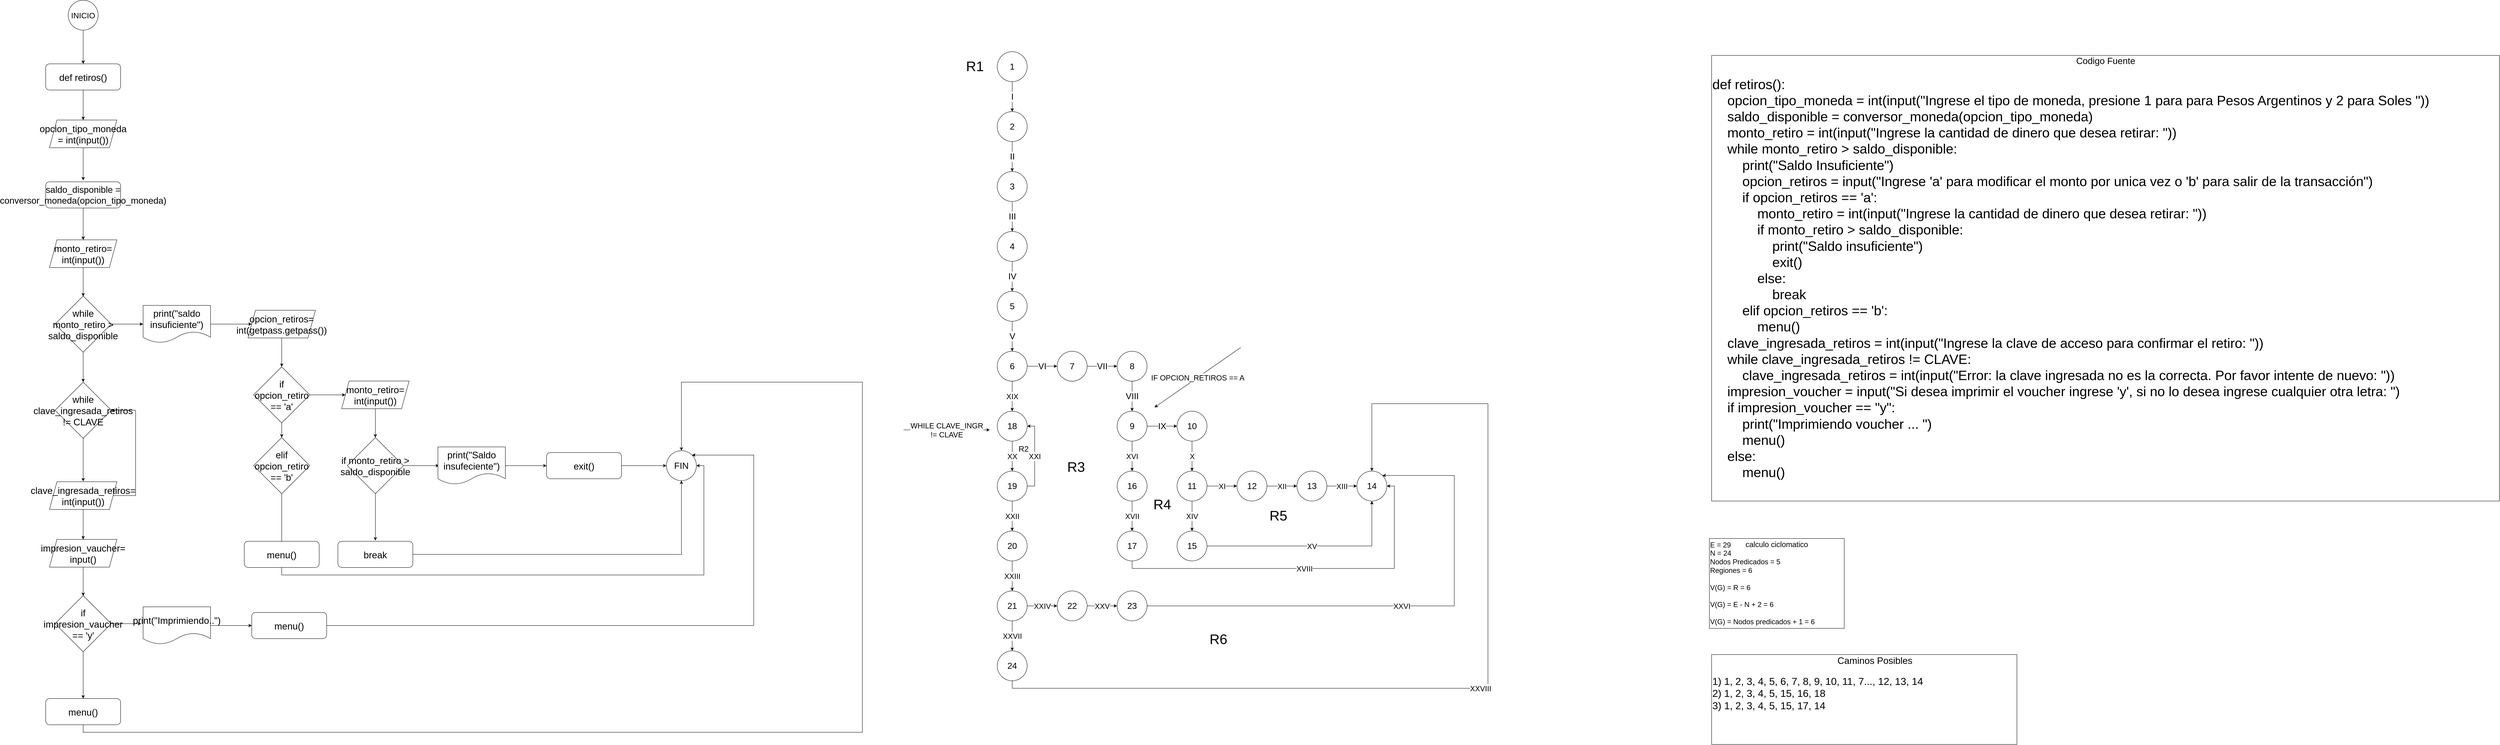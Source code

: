 <mxfile version="19.0.3" type="device"><diagram id="i-5slKXakdpzeMEFdDbD" name="Página-1"><mxGraphModel dx="5374" dy="3012" grid="1" gridSize="10" guides="1" tooltips="1" connect="1" arrows="1" fold="1" page="1" pageScale="1" pageWidth="827" pageHeight="1169" math="0" shadow="0"><root><mxCell id="0"/><mxCell id="1" parent="0"/><mxCell id="7NtYbs3Gz-baKqPYX3WE-1" value="&lt;div&gt;def retiros():&lt;/div&gt;&lt;div&gt;&amp;nbsp; &amp;nbsp; opcion_tipo_moneda = int(input(&quot;Ingrese el tipo de moneda, presione 1 para para Pesos Argentinos y 2 para Soles &quot;))&lt;/div&gt;&lt;div&gt;&amp;nbsp; &amp;nbsp; saldo_disponible = conversor_moneda(opcion_tipo_moneda)&lt;/div&gt;&lt;div&gt;&amp;nbsp; &amp;nbsp; monto_retiro = int(input(&quot;Ingrese la cantidad de dinero que desea retirar: &quot;))&lt;/div&gt;&lt;div&gt;&amp;nbsp; &amp;nbsp; while monto_retiro &amp;gt; saldo_disponible:&lt;/div&gt;&lt;div&gt;&amp;nbsp; &amp;nbsp; &amp;nbsp; &amp;nbsp; print(&quot;Saldo Insuficiente&quot;)&lt;/div&gt;&lt;div&gt;&amp;nbsp; &amp;nbsp; &amp;nbsp; &amp;nbsp; opcion_retiros = input(&quot;Ingrese 'a' para modificar el monto por unica vez o 'b' para salir de la transacción&quot;)&lt;/div&gt;&lt;div&gt;&amp;nbsp; &amp;nbsp; &amp;nbsp; &amp;nbsp; if opcion_retiros == 'a':&lt;/div&gt;&lt;div&gt;&amp;nbsp; &amp;nbsp; &amp;nbsp; &amp;nbsp; &amp;nbsp; &amp;nbsp; monto_retiro = int(input(&quot;Ingrese la cantidad de dinero que desea retirar: &quot;))&lt;/div&gt;&lt;div&gt;&amp;nbsp; &amp;nbsp; &amp;nbsp; &amp;nbsp; &amp;nbsp; &amp;nbsp; if monto_retiro &amp;gt; saldo_disponible:&lt;/div&gt;&lt;div&gt;&amp;nbsp; &amp;nbsp; &amp;nbsp; &amp;nbsp; &amp;nbsp; &amp;nbsp; &amp;nbsp; &amp;nbsp; print(&quot;Saldo insuficiente&quot;)&lt;/div&gt;&lt;div&gt;&amp;nbsp; &amp;nbsp; &amp;nbsp; &amp;nbsp; &amp;nbsp; &amp;nbsp; &amp;nbsp; &amp;nbsp; exit()&lt;/div&gt;&lt;div&gt;&amp;nbsp; &amp;nbsp; &amp;nbsp; &amp;nbsp; &amp;nbsp; &amp;nbsp; else:&lt;/div&gt;&lt;div&gt;&amp;nbsp; &amp;nbsp; &amp;nbsp; &amp;nbsp; &amp;nbsp; &amp;nbsp; &amp;nbsp; &amp;nbsp; break&lt;/div&gt;&lt;div&gt;&amp;nbsp; &amp;nbsp; &amp;nbsp; &amp;nbsp; elif opcion_retiros == 'b':&lt;/div&gt;&lt;div&gt;&amp;nbsp; &amp;nbsp; &amp;nbsp; &amp;nbsp; &amp;nbsp; &amp;nbsp; menu()&lt;/div&gt;&lt;div&gt;&amp;nbsp; &amp;nbsp; clave_ingresada_retiros = int(input(&quot;Ingrese la clave de acceso para confirmar el retiro: &quot;))&lt;/div&gt;&lt;div&gt;&amp;nbsp; &amp;nbsp; while clave_ingresada_retiros != CLAVE:&lt;/div&gt;&lt;div&gt;&amp;nbsp; &amp;nbsp; &amp;nbsp; &amp;nbsp; clave_ingresada_retiros = int(input(&quot;Error: la clave ingresada no es la correcta. Por favor intente de nuevo: &quot;))&lt;/div&gt;&lt;div&gt;&amp;nbsp; &amp;nbsp; impresion_voucher = input(&quot;Si desea imprimir el voucher ingrese 'y', si no lo desea ingrese cualquier otra letra: &quot;)&lt;/div&gt;&lt;div&gt;&amp;nbsp; &amp;nbsp; if impresion_voucher == &quot;y&quot;:&lt;/div&gt;&lt;div&gt;&amp;nbsp; &amp;nbsp; &amp;nbsp; &amp;nbsp; print(&quot;Imprimiendo voucher ... &quot;)&lt;/div&gt;&lt;div&gt;&amp;nbsp; &amp;nbsp; &amp;nbsp; &amp;nbsp; menu()&lt;/div&gt;&lt;div&gt;&amp;nbsp; &amp;nbsp; else:&lt;/div&gt;&lt;div&gt;&amp;nbsp; &amp;nbsp; &amp;nbsp; &amp;nbsp; menu()&lt;/div&gt;" style="rounded=0;whiteSpace=wrap;html=1;align=left;fontSize=36;" parent="1" vertex="1"><mxGeometry x="2487" y="-680" width="2103" height="1190" as="geometry"/></mxCell><mxCell id="7NtYbs3Gz-baKqPYX3WE-2" value="E = 29&lt;br&gt;N = 24&lt;br&gt;Nodos Predicados = 5&lt;br&gt;Regiones = 6&lt;br&gt;&lt;br&gt;V(G) = R = 6&lt;br&gt;&lt;br&gt;V(G) = E - N + 2 = 6&lt;br&gt;&lt;br&gt;V(G) = Nodos predicados + 1 = 6" style="rounded=0;whiteSpace=wrap;html=1;align=left;fontSize=19;" parent="1" vertex="1"><mxGeometry x="2481" y="610" width="360" height="240" as="geometry"/></mxCell><mxCell id="7NtYbs3Gz-baKqPYX3WE-3" value="calculo ciclomatico" style="text;html=1;strokeColor=none;fillColor=none;align=center;verticalAlign=middle;whiteSpace=wrap;rounded=0;fontSize=20;" parent="1" vertex="1"><mxGeometry x="2571" y="610" width="180" height="30" as="geometry"/></mxCell><mxCell id="7NtYbs3Gz-baKqPYX3WE-4" value="&lt;div style=&quot;font-size: 27px;&quot;&gt;1) 1, 2, 3, 4, 5, 6, 7, 8, 9, 10, 11, 7..., 12, 13, 14&lt;/div&gt;&lt;div style=&quot;font-size: 27px;&quot;&gt;2) 1, 2, 3, 4, 5, 15, 16, 18&amp;nbsp;&lt;/div&gt;&lt;div style=&quot;font-size: 27px;&quot;&gt;3) 1, 2, 3, 4, 5, 15, 17, 14&amp;nbsp;&lt;/div&gt;&amp;nbsp;" style="rounded=0;whiteSpace=wrap;html=1;align=left;fontSize=27;" parent="1" vertex="1"><mxGeometry x="2487" y="920" width="815" height="240" as="geometry"/></mxCell><mxCell id="7NtYbs3Gz-baKqPYX3WE-5" value="Caminos Posibles" style="text;html=1;strokeColor=none;fillColor=none;align=center;verticalAlign=middle;whiteSpace=wrap;rounded=0;fontSize=25;" parent="1" vertex="1"><mxGeometry x="2807.5" y="920" width="230" height="30" as="geometry"/></mxCell><mxCell id="7NtYbs3Gz-baKqPYX3WE-6" value="Codigo Fuente" style="text;html=1;strokeColor=none;fillColor=none;align=center;verticalAlign=middle;whiteSpace=wrap;rounded=0;fontSize=24;" parent="1" vertex="1"><mxGeometry x="3438.5" y="-680" width="200" height="30" as="geometry"/></mxCell><mxCell id="7NtYbs3Gz-baKqPYX3WE-10" value="I" style="edgeStyle=orthogonalEdgeStyle;rounded=0;orthogonalLoop=1;jettySize=auto;html=1;fontSize=23;" parent="1" source="7NtYbs3Gz-baKqPYX3WE-8" target="7NtYbs3Gz-baKqPYX3WE-9" edge="1"><mxGeometry relative="1" as="geometry"/></mxCell><mxCell id="7NtYbs3Gz-baKqPYX3WE-8" value="1" style="ellipse;whiteSpace=wrap;html=1;aspect=fixed;fontSize=23;" parent="1" vertex="1"><mxGeometry x="580" y="-690" width="80" height="80" as="geometry"/></mxCell><mxCell id="7NtYbs3Gz-baKqPYX3WE-12" value="II" style="edgeStyle=orthogonalEdgeStyle;rounded=0;orthogonalLoop=1;jettySize=auto;html=1;fontSize=23;" parent="1" source="7NtYbs3Gz-baKqPYX3WE-9" target="7NtYbs3Gz-baKqPYX3WE-11" edge="1"><mxGeometry relative="1" as="geometry"/></mxCell><mxCell id="7NtYbs3Gz-baKqPYX3WE-9" value="2" style="ellipse;whiteSpace=wrap;html=1;aspect=fixed;fontSize=23;" parent="1" vertex="1"><mxGeometry x="580" y="-530" width="80" height="80" as="geometry"/></mxCell><mxCell id="lIvJ2VOdQlsr_CzdTdP7-2" value="III" style="edgeStyle=orthogonalEdgeStyle;rounded=0;orthogonalLoop=1;jettySize=auto;html=1;fontSize=23;" edge="1" parent="1" source="7NtYbs3Gz-baKqPYX3WE-11" target="lIvJ2VOdQlsr_CzdTdP7-1"><mxGeometry relative="1" as="geometry"/></mxCell><mxCell id="7NtYbs3Gz-baKqPYX3WE-11" value="3" style="ellipse;whiteSpace=wrap;html=1;aspect=fixed;fontSize=23;" parent="1" vertex="1"><mxGeometry x="580" y="-370" width="80" height="80" as="geometry"/></mxCell><mxCell id="lIvJ2VOdQlsr_CzdTdP7-4" value="IV" style="edgeStyle=orthogonalEdgeStyle;rounded=0;orthogonalLoop=1;jettySize=auto;html=1;fontSize=23;" edge="1" parent="1" source="lIvJ2VOdQlsr_CzdTdP7-1" target="lIvJ2VOdQlsr_CzdTdP7-3"><mxGeometry relative="1" as="geometry"/></mxCell><mxCell id="lIvJ2VOdQlsr_CzdTdP7-1" value="4" style="ellipse;whiteSpace=wrap;html=1;aspect=fixed;fontSize=23;" vertex="1" parent="1"><mxGeometry x="580" y="-210" width="80" height="80" as="geometry"/></mxCell><mxCell id="lIvJ2VOdQlsr_CzdTdP7-6" value="V" style="edgeStyle=orthogonalEdgeStyle;rounded=0;orthogonalLoop=1;jettySize=auto;html=1;fontSize=23;" edge="1" parent="1" source="lIvJ2VOdQlsr_CzdTdP7-3" target="lIvJ2VOdQlsr_CzdTdP7-5"><mxGeometry relative="1" as="geometry"/></mxCell><mxCell id="lIvJ2VOdQlsr_CzdTdP7-3" value="5" style="ellipse;whiteSpace=wrap;html=1;aspect=fixed;fontSize=23;" vertex="1" parent="1"><mxGeometry x="580" y="-50" width="80" height="80" as="geometry"/></mxCell><mxCell id="lIvJ2VOdQlsr_CzdTdP7-8" value="VI" style="edgeStyle=orthogonalEdgeStyle;rounded=0;orthogonalLoop=1;jettySize=auto;html=1;fontSize=23;" edge="1" parent="1" source="lIvJ2VOdQlsr_CzdTdP7-5" target="lIvJ2VOdQlsr_CzdTdP7-7"><mxGeometry relative="1" as="geometry"/></mxCell><mxCell id="lIvJ2VOdQlsr_CzdTdP7-35" value="XIX" style="edgeStyle=orthogonalEdgeStyle;rounded=0;orthogonalLoop=1;jettySize=auto;html=1;fontSize=20;strokeWidth=1;" edge="1" parent="1" source="lIvJ2VOdQlsr_CzdTdP7-5" target="lIvJ2VOdQlsr_CzdTdP7-34"><mxGeometry relative="1" as="geometry"/></mxCell><mxCell id="lIvJ2VOdQlsr_CzdTdP7-5" value="6" style="ellipse;whiteSpace=wrap;html=1;aspect=fixed;fontSize=23;" vertex="1" parent="1"><mxGeometry x="580" y="110" width="80" height="80" as="geometry"/></mxCell><mxCell id="lIvJ2VOdQlsr_CzdTdP7-10" value="VII" style="edgeStyle=orthogonalEdgeStyle;rounded=0;orthogonalLoop=1;jettySize=auto;html=1;fontSize=23;" edge="1" parent="1" source="lIvJ2VOdQlsr_CzdTdP7-7" target="lIvJ2VOdQlsr_CzdTdP7-9"><mxGeometry relative="1" as="geometry"/></mxCell><mxCell id="lIvJ2VOdQlsr_CzdTdP7-7" value="7" style="ellipse;whiteSpace=wrap;html=1;aspect=fixed;fontSize=23;" vertex="1" parent="1"><mxGeometry x="740" y="110" width="80" height="80" as="geometry"/></mxCell><mxCell id="lIvJ2VOdQlsr_CzdTdP7-12" value="VIII" style="edgeStyle=orthogonalEdgeStyle;rounded=0;orthogonalLoop=1;jettySize=auto;html=1;fontSize=23;" edge="1" parent="1" source="lIvJ2VOdQlsr_CzdTdP7-9" target="lIvJ2VOdQlsr_CzdTdP7-11"><mxGeometry relative="1" as="geometry"/></mxCell><mxCell id="lIvJ2VOdQlsr_CzdTdP7-9" value="8" style="ellipse;whiteSpace=wrap;html=1;aspect=fixed;fontSize=23;" vertex="1" parent="1"><mxGeometry x="900" y="110" width="80" height="80" as="geometry"/></mxCell><mxCell id="lIvJ2VOdQlsr_CzdTdP7-14" value="IX" style="edgeStyle=orthogonalEdgeStyle;rounded=0;orthogonalLoop=1;jettySize=auto;html=1;fontSize=23;" edge="1" parent="1" source="lIvJ2VOdQlsr_CzdTdP7-11" target="lIvJ2VOdQlsr_CzdTdP7-13"><mxGeometry relative="1" as="geometry"/></mxCell><mxCell id="lIvJ2VOdQlsr_CzdTdP7-29" value="XVI" style="edgeStyle=orthogonalEdgeStyle;rounded=0;orthogonalLoop=1;jettySize=auto;html=1;fontSize=20;strokeWidth=1;" edge="1" parent="1" source="lIvJ2VOdQlsr_CzdTdP7-11" target="lIvJ2VOdQlsr_CzdTdP7-28"><mxGeometry relative="1" as="geometry"/></mxCell><mxCell id="lIvJ2VOdQlsr_CzdTdP7-11" value="9" style="ellipse;whiteSpace=wrap;html=1;aspect=fixed;fontSize=23;" vertex="1" parent="1"><mxGeometry x="900" y="270" width="80" height="80" as="geometry"/></mxCell><mxCell id="lIvJ2VOdQlsr_CzdTdP7-17" value="X" style="edgeStyle=orthogonalEdgeStyle;rounded=0;orthogonalLoop=1;jettySize=auto;html=1;fontSize=20;strokeWidth=1;" edge="1" parent="1" source="lIvJ2VOdQlsr_CzdTdP7-13" target="lIvJ2VOdQlsr_CzdTdP7-16"><mxGeometry relative="1" as="geometry"/></mxCell><mxCell id="lIvJ2VOdQlsr_CzdTdP7-13" value="10" style="ellipse;whiteSpace=wrap;html=1;aspect=fixed;fontSize=23;" vertex="1" parent="1"><mxGeometry x="1060" y="270" width="80" height="80" as="geometry"/></mxCell><mxCell id="lIvJ2VOdQlsr_CzdTdP7-15" value="IF OPCION_RETIROS == A" style="endArrow=classic;html=1;rounded=0;strokeWidth=1;fontSize=20;" edge="1" parent="1"><mxGeometry width="50" height="50" relative="1" as="geometry"><mxPoint x="1230" y="100" as="sourcePoint"/><mxPoint x="1000" y="260" as="targetPoint"/></mxGeometry></mxCell><mxCell id="lIvJ2VOdQlsr_CzdTdP7-21" value="XI" style="edgeStyle=orthogonalEdgeStyle;rounded=0;orthogonalLoop=1;jettySize=auto;html=1;fontSize=20;strokeWidth=1;" edge="1" parent="1" source="lIvJ2VOdQlsr_CzdTdP7-16" target="lIvJ2VOdQlsr_CzdTdP7-20"><mxGeometry relative="1" as="geometry"/></mxCell><mxCell id="lIvJ2VOdQlsr_CzdTdP7-27" value="XIV" style="edgeStyle=orthogonalEdgeStyle;rounded=0;orthogonalLoop=1;jettySize=auto;html=1;fontSize=20;strokeWidth=1;" edge="1" parent="1" source="lIvJ2VOdQlsr_CzdTdP7-16" target="lIvJ2VOdQlsr_CzdTdP7-26"><mxGeometry relative="1" as="geometry"/></mxCell><mxCell id="lIvJ2VOdQlsr_CzdTdP7-16" value="11" style="ellipse;whiteSpace=wrap;html=1;aspect=fixed;fontSize=23;" vertex="1" parent="1"><mxGeometry x="1060" y="430" width="80" height="80" as="geometry"/></mxCell><mxCell id="lIvJ2VOdQlsr_CzdTdP7-23" value="XII" style="edgeStyle=orthogonalEdgeStyle;rounded=0;orthogonalLoop=1;jettySize=auto;html=1;fontSize=20;strokeWidth=1;" edge="1" parent="1" source="lIvJ2VOdQlsr_CzdTdP7-20" target="lIvJ2VOdQlsr_CzdTdP7-22"><mxGeometry relative="1" as="geometry"/></mxCell><mxCell id="lIvJ2VOdQlsr_CzdTdP7-20" value="12" style="ellipse;whiteSpace=wrap;html=1;aspect=fixed;fontSize=23;" vertex="1" parent="1"><mxGeometry x="1220" y="430" width="80" height="80" as="geometry"/></mxCell><mxCell id="lIvJ2VOdQlsr_CzdTdP7-25" value="XIII" style="edgeStyle=orthogonalEdgeStyle;rounded=0;orthogonalLoop=1;jettySize=auto;html=1;fontSize=20;strokeWidth=1;" edge="1" parent="1" source="lIvJ2VOdQlsr_CzdTdP7-22" target="lIvJ2VOdQlsr_CzdTdP7-24"><mxGeometry relative="1" as="geometry"/></mxCell><mxCell id="lIvJ2VOdQlsr_CzdTdP7-22" value="13" style="ellipse;whiteSpace=wrap;html=1;aspect=fixed;fontSize=23;" vertex="1" parent="1"><mxGeometry x="1380" y="430" width="80" height="80" as="geometry"/></mxCell><mxCell id="lIvJ2VOdQlsr_CzdTdP7-24" value="14" style="ellipse;whiteSpace=wrap;html=1;aspect=fixed;fontSize=23;" vertex="1" parent="1"><mxGeometry x="1540" y="430" width="80" height="80" as="geometry"/></mxCell><mxCell id="lIvJ2VOdQlsr_CzdTdP7-32" value="XV" style="edgeStyle=orthogonalEdgeStyle;rounded=0;orthogonalLoop=1;jettySize=auto;html=1;exitX=1;exitY=0.5;exitDx=0;exitDy=0;entryX=0.5;entryY=1;entryDx=0;entryDy=0;fontSize=20;strokeWidth=1;" edge="1" parent="1" source="lIvJ2VOdQlsr_CzdTdP7-26" target="lIvJ2VOdQlsr_CzdTdP7-24"><mxGeometry relative="1" as="geometry"/></mxCell><mxCell id="lIvJ2VOdQlsr_CzdTdP7-26" value="15" style="ellipse;whiteSpace=wrap;html=1;aspect=fixed;fontSize=23;" vertex="1" parent="1"><mxGeometry x="1060" y="590" width="80" height="80" as="geometry"/></mxCell><mxCell id="lIvJ2VOdQlsr_CzdTdP7-31" value="XVII" style="edgeStyle=orthogonalEdgeStyle;rounded=0;orthogonalLoop=1;jettySize=auto;html=1;fontSize=20;strokeWidth=1;" edge="1" parent="1" source="lIvJ2VOdQlsr_CzdTdP7-28" target="lIvJ2VOdQlsr_CzdTdP7-30"><mxGeometry relative="1" as="geometry"/></mxCell><mxCell id="lIvJ2VOdQlsr_CzdTdP7-28" value="16" style="ellipse;whiteSpace=wrap;html=1;aspect=fixed;fontSize=23;" vertex="1" parent="1"><mxGeometry x="900" y="430" width="80" height="80" as="geometry"/></mxCell><mxCell id="lIvJ2VOdQlsr_CzdTdP7-33" value="XVIII" style="edgeStyle=orthogonalEdgeStyle;rounded=0;orthogonalLoop=1;jettySize=auto;html=1;exitX=0.5;exitY=1;exitDx=0;exitDy=0;entryX=1;entryY=0.5;entryDx=0;entryDy=0;fontSize=20;strokeWidth=1;" edge="1" parent="1" source="lIvJ2VOdQlsr_CzdTdP7-30" target="lIvJ2VOdQlsr_CzdTdP7-24"><mxGeometry relative="1" as="geometry"/></mxCell><mxCell id="lIvJ2VOdQlsr_CzdTdP7-30" value="17" style="ellipse;whiteSpace=wrap;html=1;aspect=fixed;fontSize=23;" vertex="1" parent="1"><mxGeometry x="900" y="590" width="80" height="80" as="geometry"/></mxCell><mxCell id="lIvJ2VOdQlsr_CzdTdP7-37" value="XX" style="edgeStyle=orthogonalEdgeStyle;rounded=0;orthogonalLoop=1;jettySize=auto;html=1;fontSize=20;strokeWidth=1;" edge="1" parent="1" source="lIvJ2VOdQlsr_CzdTdP7-34" target="lIvJ2VOdQlsr_CzdTdP7-36"><mxGeometry relative="1" as="geometry"/></mxCell><mxCell id="lIvJ2VOdQlsr_CzdTdP7-34" value="18" style="ellipse;whiteSpace=wrap;html=1;aspect=fixed;fontSize=23;" vertex="1" parent="1"><mxGeometry x="580" y="270" width="80" height="80" as="geometry"/></mxCell><mxCell id="lIvJ2VOdQlsr_CzdTdP7-40" value="XXI" style="edgeStyle=orthogonalEdgeStyle;rounded=0;orthogonalLoop=1;jettySize=auto;html=1;exitX=1;exitY=0.5;exitDx=0;exitDy=0;entryX=1;entryY=0.5;entryDx=0;entryDy=0;fontSize=20;strokeWidth=1;" edge="1" parent="1" source="lIvJ2VOdQlsr_CzdTdP7-36" target="lIvJ2VOdQlsr_CzdTdP7-34"><mxGeometry relative="1" as="geometry"/></mxCell><mxCell id="lIvJ2VOdQlsr_CzdTdP7-42" value="XXII" style="edgeStyle=orthogonalEdgeStyle;rounded=0;orthogonalLoop=1;jettySize=auto;html=1;fontSize=20;strokeWidth=1;" edge="1" parent="1" source="lIvJ2VOdQlsr_CzdTdP7-36" target="lIvJ2VOdQlsr_CzdTdP7-41"><mxGeometry relative="1" as="geometry"/></mxCell><mxCell id="lIvJ2VOdQlsr_CzdTdP7-36" value="19" style="ellipse;whiteSpace=wrap;html=1;aspect=fixed;fontSize=23;" vertex="1" parent="1"><mxGeometry x="580" y="430" width="80" height="80" as="geometry"/></mxCell><mxCell id="lIvJ2VOdQlsr_CzdTdP7-38" value="WHILE CLAVE_INGR&lt;br&gt;!= CLAVE" style="endArrow=classic;html=1;rounded=0;fontSize=20;strokeWidth=1;" edge="1" parent="1"><mxGeometry width="50" height="50" relative="1" as="geometry"><mxPoint x="330" y="320" as="sourcePoint"/><mxPoint x="560" y="320" as="targetPoint"/></mxGeometry></mxCell><mxCell id="lIvJ2VOdQlsr_CzdTdP7-44" value="XXIII" style="edgeStyle=orthogonalEdgeStyle;rounded=0;orthogonalLoop=1;jettySize=auto;html=1;fontSize=20;strokeWidth=1;" edge="1" parent="1" source="lIvJ2VOdQlsr_CzdTdP7-41" target="lIvJ2VOdQlsr_CzdTdP7-43"><mxGeometry relative="1" as="geometry"/></mxCell><mxCell id="lIvJ2VOdQlsr_CzdTdP7-41" value="20" style="ellipse;whiteSpace=wrap;html=1;aspect=fixed;fontSize=23;" vertex="1" parent="1"><mxGeometry x="580" y="590" width="80" height="80" as="geometry"/></mxCell><mxCell id="lIvJ2VOdQlsr_CzdTdP7-46" value="XXIV" style="edgeStyle=orthogonalEdgeStyle;rounded=0;orthogonalLoop=1;jettySize=auto;html=1;fontSize=20;strokeWidth=1;" edge="1" parent="1" source="lIvJ2VOdQlsr_CzdTdP7-43" target="lIvJ2VOdQlsr_CzdTdP7-45"><mxGeometry relative="1" as="geometry"/></mxCell><mxCell id="lIvJ2VOdQlsr_CzdTdP7-51" value="XXVII" style="edgeStyle=orthogonalEdgeStyle;rounded=0;orthogonalLoop=1;jettySize=auto;html=1;fontSize=20;strokeWidth=1;" edge="1" parent="1" source="lIvJ2VOdQlsr_CzdTdP7-43" target="lIvJ2VOdQlsr_CzdTdP7-50"><mxGeometry relative="1" as="geometry"/></mxCell><mxCell id="lIvJ2VOdQlsr_CzdTdP7-43" value="21" style="ellipse;whiteSpace=wrap;html=1;aspect=fixed;fontSize=23;" vertex="1" parent="1"><mxGeometry x="580" y="750" width="80" height="80" as="geometry"/></mxCell><mxCell id="lIvJ2VOdQlsr_CzdTdP7-48" value="XXV" style="edgeStyle=orthogonalEdgeStyle;rounded=0;orthogonalLoop=1;jettySize=auto;html=1;fontSize=20;strokeWidth=1;" edge="1" parent="1" source="lIvJ2VOdQlsr_CzdTdP7-45" target="lIvJ2VOdQlsr_CzdTdP7-47"><mxGeometry relative="1" as="geometry"/></mxCell><mxCell id="lIvJ2VOdQlsr_CzdTdP7-45" value="22" style="ellipse;whiteSpace=wrap;html=1;aspect=fixed;fontSize=23;" vertex="1" parent="1"><mxGeometry x="740" y="750" width="80" height="80" as="geometry"/></mxCell><mxCell id="lIvJ2VOdQlsr_CzdTdP7-49" value="XXVI" style="edgeStyle=orthogonalEdgeStyle;rounded=0;orthogonalLoop=1;jettySize=auto;html=1;exitX=1;exitY=0.5;exitDx=0;exitDy=0;entryX=1;entryY=0;entryDx=0;entryDy=0;fontSize=20;strokeWidth=1;" edge="1" parent="1" source="lIvJ2VOdQlsr_CzdTdP7-47" target="lIvJ2VOdQlsr_CzdTdP7-24"><mxGeometry relative="1" as="geometry"><Array as="points"><mxPoint x="1800" y="790"/><mxPoint x="1800" y="442"/></Array></mxGeometry></mxCell><mxCell id="lIvJ2VOdQlsr_CzdTdP7-47" value="23" style="ellipse;whiteSpace=wrap;html=1;aspect=fixed;fontSize=23;" vertex="1" parent="1"><mxGeometry x="900" y="750" width="80" height="80" as="geometry"/></mxCell><mxCell id="lIvJ2VOdQlsr_CzdTdP7-52" value="XXVIII" style="edgeStyle=orthogonalEdgeStyle;rounded=0;orthogonalLoop=1;jettySize=auto;html=1;exitX=0.5;exitY=1;exitDx=0;exitDy=0;fontSize=20;strokeWidth=1;entryX=0.5;entryY=0;entryDx=0;entryDy=0;" edge="1" parent="1" source="lIvJ2VOdQlsr_CzdTdP7-50" target="lIvJ2VOdQlsr_CzdTdP7-24"><mxGeometry relative="1" as="geometry"><mxPoint x="1860" y="250" as="targetPoint"/><Array as="points"><mxPoint x="620" y="1010"/><mxPoint x="1890" y="1010"/><mxPoint x="1890" y="250"/><mxPoint x="1580" y="250"/></Array></mxGeometry></mxCell><mxCell id="lIvJ2VOdQlsr_CzdTdP7-50" value="24" style="ellipse;whiteSpace=wrap;html=1;aspect=fixed;fontSize=23;" vertex="1" parent="1"><mxGeometry x="580" y="910" width="80" height="80" as="geometry"/></mxCell><mxCell id="lIvJ2VOdQlsr_CzdTdP7-54" value="&lt;font style=&quot;font-size: 37px;&quot;&gt;R1&lt;/font&gt;" style="text;html=1;align=center;verticalAlign=middle;resizable=0;points=[];autosize=1;strokeColor=none;fillColor=none;fontSize=23;" vertex="1" parent="1"><mxGeometry x="490" y="-670" width="60" height="40" as="geometry"/></mxCell><mxCell id="lIvJ2VOdQlsr_CzdTdP7-55" value="&lt;font style=&quot;font-size: 21px;&quot;&gt;R2&lt;/font&gt;" style="text;html=1;align=center;verticalAlign=middle;resizable=0;points=[];autosize=1;strokeColor=none;fillColor=none;fontSize=21;" vertex="1" parent="1"><mxGeometry x="630" y="355" width="40" height="30" as="geometry"/></mxCell><mxCell id="lIvJ2VOdQlsr_CzdTdP7-56" value="&lt;font style=&quot;font-size: 37px;&quot;&gt;R3&lt;/font&gt;" style="text;html=1;align=center;verticalAlign=middle;resizable=0;points=[];autosize=1;strokeColor=none;fillColor=none;fontSize=23;" vertex="1" parent="1"><mxGeometry x="760" y="400" width="60" height="40" as="geometry"/></mxCell><mxCell id="lIvJ2VOdQlsr_CzdTdP7-57" value="&lt;font style=&quot;font-size: 37px;&quot;&gt;R4&lt;/font&gt;" style="text;html=1;align=center;verticalAlign=middle;resizable=0;points=[];autosize=1;strokeColor=none;fillColor=none;fontSize=23;" vertex="1" parent="1"><mxGeometry x="990" y="500" width="60" height="40" as="geometry"/></mxCell><mxCell id="lIvJ2VOdQlsr_CzdTdP7-58" value="&lt;font style=&quot;font-size: 37px;&quot;&gt;R5&lt;/font&gt;" style="text;html=1;align=center;verticalAlign=middle;resizable=0;points=[];autosize=1;strokeColor=none;fillColor=none;fontSize=23;" vertex="1" parent="1"><mxGeometry x="1300" y="530" width="60" height="40" as="geometry"/></mxCell><mxCell id="lIvJ2VOdQlsr_CzdTdP7-59" value="&lt;font style=&quot;font-size: 37px;&quot;&gt;R6&lt;/font&gt;" style="text;html=1;align=center;verticalAlign=middle;resizable=0;points=[];autosize=1;strokeColor=none;fillColor=none;fontSize=23;" vertex="1" parent="1"><mxGeometry x="1140" y="860" width="60" height="40" as="geometry"/></mxCell><mxCell id="lIvJ2VOdQlsr_CzdTdP7-62" value="" style="edgeStyle=orthogonalEdgeStyle;rounded=0;orthogonalLoop=1;jettySize=auto;html=1;fontSize=21;strokeWidth=1;" edge="1" parent="1" source="lIvJ2VOdQlsr_CzdTdP7-60"><mxGeometry relative="1" as="geometry"><mxPoint x="-1860.0" y="-657.5" as="targetPoint"/></mxGeometry></mxCell><mxCell id="lIvJ2VOdQlsr_CzdTdP7-60" value="INICIO" style="ellipse;whiteSpace=wrap;html=1;aspect=fixed;fontSize=21;" vertex="1" parent="1"><mxGeometry x="-1900" y="-827.5" width="80" height="80" as="geometry"/></mxCell><mxCell id="lIvJ2VOdQlsr_CzdTdP7-65" value="" style="edgeStyle=orthogonalEdgeStyle;rounded=0;orthogonalLoop=1;jettySize=auto;html=1;fontSize=21;strokeWidth=1;" edge="1" parent="1" source="lIvJ2VOdQlsr_CzdTdP7-63"><mxGeometry relative="1" as="geometry"><mxPoint x="-1860.0" y="-507.5" as="targetPoint"/></mxGeometry></mxCell><mxCell id="lIvJ2VOdQlsr_CzdTdP7-63" value="def retiros()" style="rounded=1;whiteSpace=wrap;html=1;fontSize=25;" vertex="1" parent="1"><mxGeometry x="-1960" y="-657.5" width="200" height="70" as="geometry"/></mxCell><mxCell id="lIvJ2VOdQlsr_CzdTdP7-68" value="" style="edgeStyle=orthogonalEdgeStyle;rounded=0;orthogonalLoop=1;jettySize=auto;html=1;fontSize=21;strokeWidth=1;" edge="1" parent="1" source="lIvJ2VOdQlsr_CzdTdP7-66"><mxGeometry relative="1" as="geometry"><mxPoint x="-1860" y="-346.5" as="targetPoint"/></mxGeometry></mxCell><mxCell id="lIvJ2VOdQlsr_CzdTdP7-66" value="opcion_tipo_moneda = int(input())" style="shape=parallelogram;perimeter=parallelogramPerimeter;whiteSpace=wrap;html=1;fixedSize=1;fontSize=25;" vertex="1" parent="1"><mxGeometry x="-1950" y="-507.5" width="180" height="74" as="geometry"/></mxCell><mxCell id="lIvJ2VOdQlsr_CzdTdP7-71" value="" style="edgeStyle=orthogonalEdgeStyle;rounded=0;orthogonalLoop=1;jettySize=auto;html=1;fontSize=24;strokeWidth=1;" edge="1" parent="1" source="lIvJ2VOdQlsr_CzdTdP7-69"><mxGeometry relative="1" as="geometry"><mxPoint x="-1860" y="-187.5" as="targetPoint"/></mxGeometry></mxCell><mxCell id="lIvJ2VOdQlsr_CzdTdP7-69" value="&lt;span style=&quot;font-size: 24px; text-align: left;&quot;&gt;saldo_disponible = conversor_moneda(opcion_tipo_moneda)&lt;/span&gt;" style="rounded=1;whiteSpace=wrap;html=1;fontSize=24;" vertex="1" parent="1"><mxGeometry x="-1960" y="-342.5" width="200" height="70" as="geometry"/></mxCell><mxCell id="lIvJ2VOdQlsr_CzdTdP7-74" value="" style="edgeStyle=orthogonalEdgeStyle;rounded=0;orthogonalLoop=1;jettySize=auto;html=1;fontSize=24;strokeWidth=1;" edge="1" parent="1" source="lIvJ2VOdQlsr_CzdTdP7-72"><mxGeometry relative="1" as="geometry"><mxPoint x="-1860.0" y="-36.5" as="targetPoint"/></mxGeometry></mxCell><mxCell id="lIvJ2VOdQlsr_CzdTdP7-72" value="monto_retiro= int(input())" style="shape=parallelogram;perimeter=parallelogramPerimeter;whiteSpace=wrap;html=1;fixedSize=1;fontSize=25;" vertex="1" parent="1"><mxGeometry x="-1950" y="-187.5" width="180" height="74" as="geometry"/></mxCell><mxCell id="lIvJ2VOdQlsr_CzdTdP7-77" value="" style="edgeStyle=orthogonalEdgeStyle;rounded=0;orthogonalLoop=1;jettySize=auto;html=1;fontSize=24;strokeWidth=1;entryX=0;entryY=0.5;entryDx=0;entryDy=0;" edge="1" parent="1" source="lIvJ2VOdQlsr_CzdTdP7-75" target="lIvJ2VOdQlsr_CzdTdP7-78"><mxGeometry relative="1" as="geometry"><mxPoint x="-1705.0" y="37.5" as="targetPoint"/></mxGeometry></mxCell><mxCell id="lIvJ2VOdQlsr_CzdTdP7-113" value="" style="edgeStyle=orthogonalEdgeStyle;rounded=0;orthogonalLoop=1;jettySize=auto;html=1;fontSize=24;strokeWidth=1;" edge="1" parent="1" source="lIvJ2VOdQlsr_CzdTdP7-75" target="lIvJ2VOdQlsr_CzdTdP7-112"><mxGeometry relative="1" as="geometry"/></mxCell><mxCell id="lIvJ2VOdQlsr_CzdTdP7-75" value="while monto_retiro &amp;gt; saldo_disponible" style="rhombus;whiteSpace=wrap;html=1;fontSize=25;" vertex="1" parent="1"><mxGeometry x="-1935" y="-37.5" width="150" height="150" as="geometry"/></mxCell><mxCell id="lIvJ2VOdQlsr_CzdTdP7-80" value="" style="edgeStyle=orthogonalEdgeStyle;rounded=0;orthogonalLoop=1;jettySize=auto;html=1;fontSize=24;strokeWidth=1;" edge="1" parent="1" source="lIvJ2VOdQlsr_CzdTdP7-78"><mxGeometry relative="1" as="geometry"><mxPoint x="-1410.0" y="37.5" as="targetPoint"/></mxGeometry></mxCell><mxCell id="lIvJ2VOdQlsr_CzdTdP7-78" value="print(&quot;saldo insuficiente&quot;)" style="shape=document;whiteSpace=wrap;html=1;boundedLbl=1;fontSize=25;" vertex="1" parent="1"><mxGeometry x="-1700" y="-12.5" width="180" height="100" as="geometry"/></mxCell><mxCell id="lIvJ2VOdQlsr_CzdTdP7-83" value="" style="edgeStyle=orthogonalEdgeStyle;rounded=0;orthogonalLoop=1;jettySize=auto;html=1;fontSize=24;strokeWidth=1;" edge="1" parent="1" source="lIvJ2VOdQlsr_CzdTdP7-81"><mxGeometry relative="1" as="geometry"><mxPoint x="-1330" y="151.5" as="targetPoint"/></mxGeometry></mxCell><mxCell id="lIvJ2VOdQlsr_CzdTdP7-81" value="opcion_retiros= int(getpass.getpass())" style="shape=parallelogram;perimeter=parallelogramPerimeter;whiteSpace=wrap;html=1;fixedSize=1;fontSize=25;" vertex="1" parent="1"><mxGeometry x="-1420" y="0.5" width="180" height="74" as="geometry"/></mxCell><mxCell id="lIvJ2VOdQlsr_CzdTdP7-86" value="" style="edgeStyle=orthogonalEdgeStyle;rounded=0;orthogonalLoop=1;jettySize=auto;html=1;fontSize=24;strokeWidth=1;" edge="1" parent="1" source="lIvJ2VOdQlsr_CzdTdP7-84"><mxGeometry relative="1" as="geometry"><mxPoint x="-1160.0" y="226.5" as="targetPoint"/></mxGeometry></mxCell><mxCell id="lIvJ2VOdQlsr_CzdTdP7-107" value="" style="edgeStyle=orthogonalEdgeStyle;rounded=0;orthogonalLoop=1;jettySize=auto;html=1;fontSize=24;strokeWidth=1;" edge="1" parent="1" source="lIvJ2VOdQlsr_CzdTdP7-84" target="lIvJ2VOdQlsr_CzdTdP7-106"><mxGeometry relative="1" as="geometry"/></mxCell><mxCell id="lIvJ2VOdQlsr_CzdTdP7-84" value="if opcion_retiro == 'a'" style="rhombus;whiteSpace=wrap;html=1;fontSize=25;" vertex="1" parent="1"><mxGeometry x="-1405" y="151.5" width="150" height="150" as="geometry"/></mxCell><mxCell id="lIvJ2VOdQlsr_CzdTdP7-89" value="" style="edgeStyle=orthogonalEdgeStyle;rounded=0;orthogonalLoop=1;jettySize=auto;html=1;fontSize=24;strokeWidth=1;" edge="1" parent="1" source="lIvJ2VOdQlsr_CzdTdP7-87"><mxGeometry relative="1" as="geometry"><mxPoint x="-1080" y="340.5" as="targetPoint"/></mxGeometry></mxCell><mxCell id="lIvJ2VOdQlsr_CzdTdP7-87" value="monto_retiro= int(input())" style="shape=parallelogram;perimeter=parallelogramPerimeter;whiteSpace=wrap;html=1;fixedSize=1;fontSize=25;" vertex="1" parent="1"><mxGeometry x="-1170" y="189.5" width="180" height="74" as="geometry"/></mxCell><mxCell id="lIvJ2VOdQlsr_CzdTdP7-92" value="" style="edgeStyle=orthogonalEdgeStyle;rounded=0;orthogonalLoop=1;jettySize=auto;html=1;fontSize=24;strokeWidth=1;" edge="1" parent="1" source="lIvJ2VOdQlsr_CzdTdP7-90"><mxGeometry relative="1" as="geometry"><mxPoint x="-910" y="415.5" as="targetPoint"/></mxGeometry></mxCell><mxCell id="lIvJ2VOdQlsr_CzdTdP7-103" value="" style="edgeStyle=orthogonalEdgeStyle;rounded=0;orthogonalLoop=1;jettySize=auto;html=1;fontSize=24;strokeWidth=1;" edge="1" parent="1" source="lIvJ2VOdQlsr_CzdTdP7-90"><mxGeometry relative="1" as="geometry"><mxPoint x="-1080" y="615.5" as="targetPoint"/></mxGeometry></mxCell><mxCell id="lIvJ2VOdQlsr_CzdTdP7-90" value="if monto_retiro &amp;gt; saldo_disponible" style="rhombus;whiteSpace=wrap;html=1;fontSize=25;" vertex="1" parent="1"><mxGeometry x="-1155" y="340.5" width="150" height="150" as="geometry"/></mxCell><mxCell id="lIvJ2VOdQlsr_CzdTdP7-95" value="" style="edgeStyle=orthogonalEdgeStyle;rounded=0;orthogonalLoop=1;jettySize=auto;html=1;fontSize=24;strokeWidth=1;" edge="1" parent="1" source="lIvJ2VOdQlsr_CzdTdP7-93"><mxGeometry relative="1" as="geometry"><mxPoint x="-623" y="415.5" as="targetPoint"/></mxGeometry></mxCell><mxCell id="lIvJ2VOdQlsr_CzdTdP7-93" value="print(&quot;Saldo insufeciente&quot;)" style="shape=document;whiteSpace=wrap;html=1;boundedLbl=1;fontSize=25;" vertex="1" parent="1"><mxGeometry x="-913" y="365.5" width="180" height="100" as="geometry"/></mxCell><mxCell id="lIvJ2VOdQlsr_CzdTdP7-101" value="" style="edgeStyle=orthogonalEdgeStyle;rounded=0;orthogonalLoop=1;jettySize=auto;html=1;fontSize=24;strokeWidth=1;" edge="1" parent="1" source="lIvJ2VOdQlsr_CzdTdP7-96"><mxGeometry relative="1" as="geometry"><mxPoint x="-303.0" y="415.5" as="targetPoint"/></mxGeometry></mxCell><mxCell id="lIvJ2VOdQlsr_CzdTdP7-96" value="exit()" style="rounded=1;whiteSpace=wrap;html=1;fontSize=25;" vertex="1" parent="1"><mxGeometry x="-623" y="380.5" width="200" height="70" as="geometry"/></mxCell><mxCell id="lIvJ2VOdQlsr_CzdTdP7-99" value="FIN" style="ellipse;whiteSpace=wrap;html=1;aspect=fixed;fontSize=24;" vertex="1" parent="1"><mxGeometry x="-303" y="375.5" width="80" height="80" as="geometry"/></mxCell><mxCell id="lIvJ2VOdQlsr_CzdTdP7-105" style="edgeStyle=orthogonalEdgeStyle;rounded=0;orthogonalLoop=1;jettySize=auto;html=1;exitX=1;exitY=0.5;exitDx=0;exitDy=0;entryX=0.5;entryY=1;entryDx=0;entryDy=0;fontSize=24;strokeWidth=1;" edge="1" parent="1" source="lIvJ2VOdQlsr_CzdTdP7-104" target="lIvJ2VOdQlsr_CzdTdP7-99"><mxGeometry relative="1" as="geometry"/></mxCell><mxCell id="lIvJ2VOdQlsr_CzdTdP7-104" value="break" style="rounded=1;whiteSpace=wrap;html=1;fontSize=25;" vertex="1" parent="1"><mxGeometry x="-1180" y="617.5" width="200" height="70" as="geometry"/></mxCell><mxCell id="lIvJ2VOdQlsr_CzdTdP7-109" value="" style="edgeStyle=orthogonalEdgeStyle;rounded=0;orthogonalLoop=1;jettySize=auto;html=1;fontSize=24;strokeWidth=1;" edge="1" parent="1" source="lIvJ2VOdQlsr_CzdTdP7-106"><mxGeometry relative="1" as="geometry"><mxPoint x="-1330" y="656.5" as="targetPoint"/></mxGeometry></mxCell><mxCell id="lIvJ2VOdQlsr_CzdTdP7-106" value="elif opcion_retiro == 'b'" style="rhombus;whiteSpace=wrap;html=1;fontSize=25;" vertex="1" parent="1"><mxGeometry x="-1405" y="340.5" width="150" height="150" as="geometry"/></mxCell><mxCell id="lIvJ2VOdQlsr_CzdTdP7-111" style="edgeStyle=orthogonalEdgeStyle;rounded=0;orthogonalLoop=1;jettySize=auto;html=1;exitX=0.5;exitY=1;exitDx=0;exitDy=0;entryX=1;entryY=0.5;entryDx=0;entryDy=0;fontSize=24;strokeWidth=1;" edge="1" parent="1" source="lIvJ2VOdQlsr_CzdTdP7-110" target="lIvJ2VOdQlsr_CzdTdP7-99"><mxGeometry relative="1" as="geometry"/></mxCell><mxCell id="lIvJ2VOdQlsr_CzdTdP7-110" value="menu()" style="rounded=1;whiteSpace=wrap;html=1;fontSize=25;" vertex="1" parent="1"><mxGeometry x="-1430" y="617.5" width="200" height="70" as="geometry"/></mxCell><mxCell id="lIvJ2VOdQlsr_CzdTdP7-115" value="" style="edgeStyle=orthogonalEdgeStyle;rounded=0;orthogonalLoop=1;jettySize=auto;html=1;fontSize=24;strokeWidth=1;" edge="1" parent="1" source="lIvJ2VOdQlsr_CzdTdP7-112"><mxGeometry relative="1" as="geometry"><mxPoint x="-1860" y="457.5" as="targetPoint"/></mxGeometry></mxCell><mxCell id="lIvJ2VOdQlsr_CzdTdP7-112" value="while clave_ingresada_retiros != CLAVE" style="rhombus;whiteSpace=wrap;html=1;fontSize=25;" vertex="1" parent="1"><mxGeometry x="-1935" y="192.5" width="150" height="150" as="geometry"/></mxCell><mxCell id="lIvJ2VOdQlsr_CzdTdP7-117" style="edgeStyle=orthogonalEdgeStyle;rounded=0;orthogonalLoop=1;jettySize=auto;html=1;exitX=1;exitY=0.5;exitDx=0;exitDy=0;entryX=1;entryY=0.5;entryDx=0;entryDy=0;fontSize=24;strokeWidth=1;" edge="1" parent="1" source="lIvJ2VOdQlsr_CzdTdP7-116" target="lIvJ2VOdQlsr_CzdTdP7-112"><mxGeometry relative="1" as="geometry"><Array as="points"><mxPoint x="-1720" y="495.5"/><mxPoint x="-1720" y="267.5"/></Array></mxGeometry></mxCell><mxCell id="lIvJ2VOdQlsr_CzdTdP7-119" value="" style="edgeStyle=orthogonalEdgeStyle;rounded=0;orthogonalLoop=1;jettySize=auto;html=1;fontSize=24;strokeWidth=1;" edge="1" parent="1" source="lIvJ2VOdQlsr_CzdTdP7-116" target="lIvJ2VOdQlsr_CzdTdP7-118"><mxGeometry relative="1" as="geometry"/></mxCell><mxCell id="lIvJ2VOdQlsr_CzdTdP7-116" value="clave_ingresada_retiros= int(input())" style="shape=parallelogram;perimeter=parallelogramPerimeter;whiteSpace=wrap;html=1;fixedSize=1;fontSize=25;" vertex="1" parent="1"><mxGeometry x="-1950" y="458.5" width="180" height="74" as="geometry"/></mxCell><mxCell id="lIvJ2VOdQlsr_CzdTdP7-121" value="" style="edgeStyle=orthogonalEdgeStyle;rounded=0;orthogonalLoop=1;jettySize=auto;html=1;fontSize=24;strokeWidth=1;" edge="1" parent="1" source="lIvJ2VOdQlsr_CzdTdP7-118"><mxGeometry relative="1" as="geometry"><mxPoint x="-1860" y="763.5" as="targetPoint"/></mxGeometry></mxCell><mxCell id="lIvJ2VOdQlsr_CzdTdP7-118" value="impresion_vaucher= input()" style="shape=parallelogram;perimeter=parallelogramPerimeter;whiteSpace=wrap;html=1;fixedSize=1;fontSize=25;" vertex="1" parent="1"><mxGeometry x="-1950" y="612.5" width="180" height="74" as="geometry"/></mxCell><mxCell id="lIvJ2VOdQlsr_CzdTdP7-124" value="" style="edgeStyle=orthogonalEdgeStyle;rounded=0;orthogonalLoop=1;jettySize=auto;html=1;fontSize=24;strokeWidth=1;" edge="1" parent="1" source="lIvJ2VOdQlsr_CzdTdP7-122"><mxGeometry relative="1" as="geometry"><mxPoint x="-1705" y="837.5" as="targetPoint"/></mxGeometry></mxCell><mxCell id="lIvJ2VOdQlsr_CzdTdP7-131" value="" style="edgeStyle=orthogonalEdgeStyle;rounded=0;orthogonalLoop=1;jettySize=auto;html=1;fontSize=24;strokeWidth=1;" edge="1" parent="1" source="lIvJ2VOdQlsr_CzdTdP7-122"><mxGeometry relative="1" as="geometry"><mxPoint x="-1860" y="1037.5" as="targetPoint"/></mxGeometry></mxCell><mxCell id="lIvJ2VOdQlsr_CzdTdP7-122" value="if impresion_vaucher == 'y'" style="rhombus;whiteSpace=wrap;html=1;fontSize=25;" vertex="1" parent="1"><mxGeometry x="-1935" y="762.5" width="150" height="150" as="geometry"/></mxCell><mxCell id="lIvJ2VOdQlsr_CzdTdP7-127" value="" style="edgeStyle=orthogonalEdgeStyle;rounded=0;orthogonalLoop=1;jettySize=auto;html=1;fontSize=24;strokeWidth=1;" edge="1" parent="1" source="lIvJ2VOdQlsr_CzdTdP7-125"><mxGeometry relative="1" as="geometry"><mxPoint x="-1410" y="842.5" as="targetPoint"/></mxGeometry></mxCell><mxCell id="lIvJ2VOdQlsr_CzdTdP7-125" value="print(&quot;Imprimiendo..&quot;)" style="shape=document;whiteSpace=wrap;html=1;boundedLbl=1;fontSize=25;" vertex="1" parent="1"><mxGeometry x="-1700" y="792.5" width="180" height="100" as="geometry"/></mxCell><mxCell id="lIvJ2VOdQlsr_CzdTdP7-129" style="edgeStyle=orthogonalEdgeStyle;rounded=0;orthogonalLoop=1;jettySize=auto;html=1;exitX=1;exitY=0.5;exitDx=0;exitDy=0;entryX=1;entryY=0;entryDx=0;entryDy=0;fontSize=24;strokeWidth=1;" edge="1" parent="1" source="lIvJ2VOdQlsr_CzdTdP7-128" target="lIvJ2VOdQlsr_CzdTdP7-99"><mxGeometry relative="1" as="geometry"><Array as="points"><mxPoint x="-70" y="842.5"/><mxPoint x="-70" y="387.5"/></Array></mxGeometry></mxCell><mxCell id="lIvJ2VOdQlsr_CzdTdP7-128" value="menu()" style="rounded=1;whiteSpace=wrap;html=1;fontSize=25;" vertex="1" parent="1"><mxGeometry x="-1410" y="807.5" width="200" height="70" as="geometry"/></mxCell><mxCell id="lIvJ2VOdQlsr_CzdTdP7-133" style="edgeStyle=orthogonalEdgeStyle;rounded=0;orthogonalLoop=1;jettySize=auto;html=1;exitX=0.5;exitY=1;exitDx=0;exitDy=0;fontSize=24;strokeWidth=1;entryX=0.5;entryY=0;entryDx=0;entryDy=0;" edge="1" parent="1" source="lIvJ2VOdQlsr_CzdTdP7-132" target="lIvJ2VOdQlsr_CzdTdP7-99"><mxGeometry relative="1" as="geometry"><mxPoint x="150" y="192.5" as="targetPoint"/><Array as="points"><mxPoint x="-1860" y="1127.5"/><mxPoint x="220" y="1127.5"/><mxPoint x="220" y="192.5"/><mxPoint x="-263" y="192.5"/></Array></mxGeometry></mxCell><mxCell id="lIvJ2VOdQlsr_CzdTdP7-132" value="menu()" style="rounded=1;whiteSpace=wrap;html=1;fontSize=25;" vertex="1" parent="1"><mxGeometry x="-1960" y="1037.5" width="200" height="70" as="geometry"/></mxCell></root></mxGraphModel></diagram></mxfile>